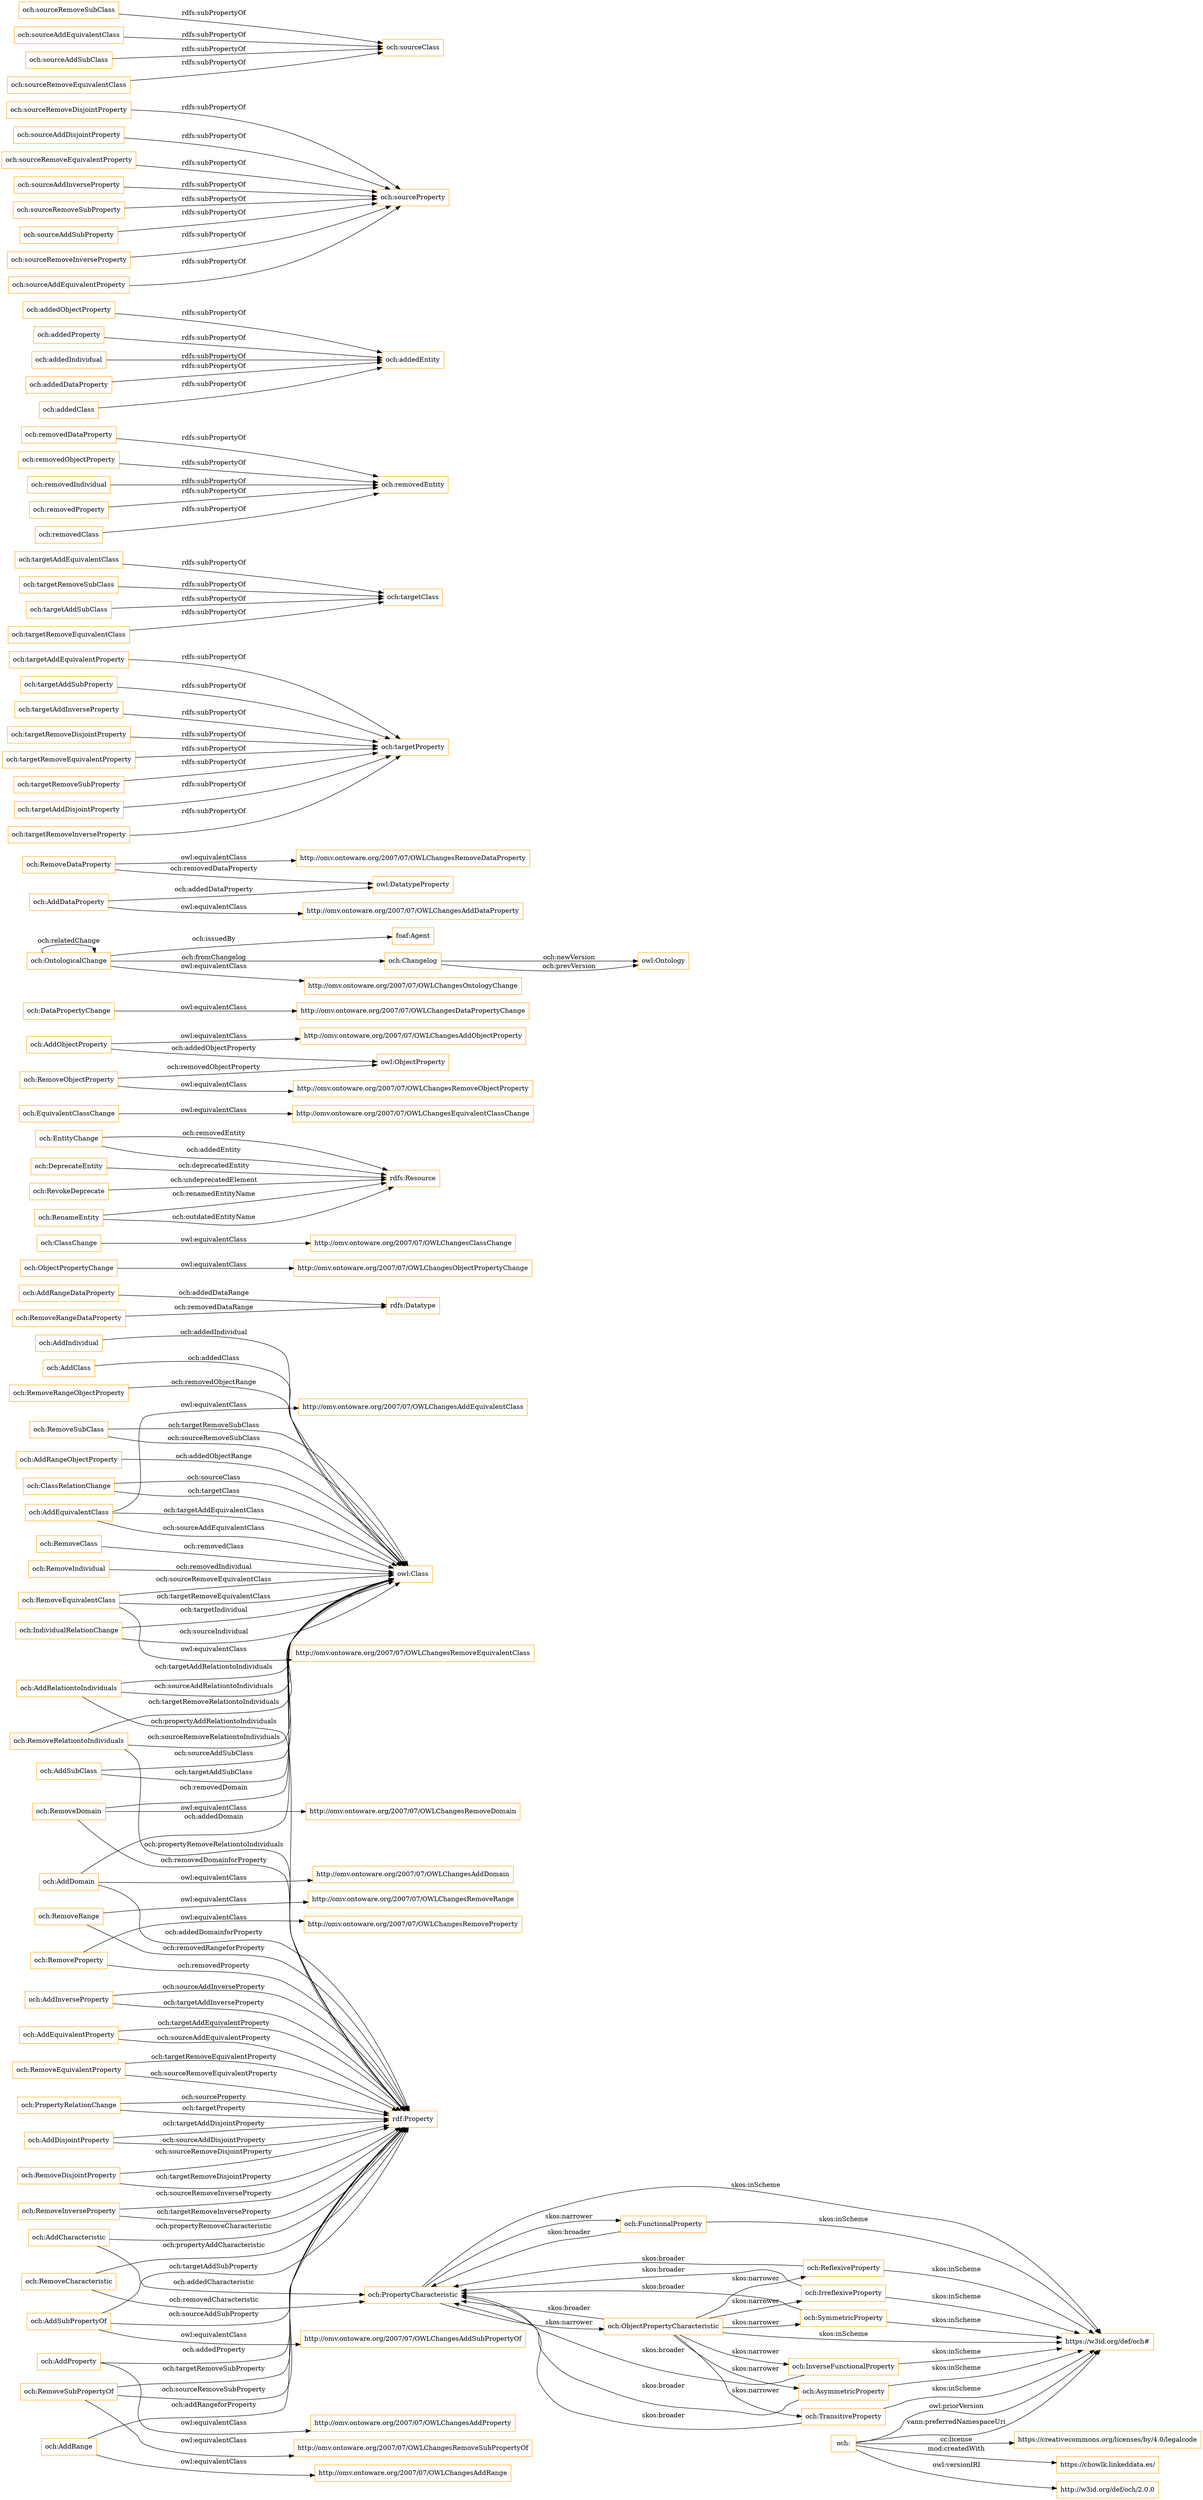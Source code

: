 digraph ar2dtool_diagram { 
rankdir=LR;
size="1501"
node [shape = rectangle, color="orange"]; "och:AddSubClass" "och:RemoveDomain" "och:AddRangeDataProperty" "och:ObjectPropertyChange" "och:AddSubPropertyOf" "och:RemoveEquivalentProperty" "rdfs:Datatype" "och:ClassChange" "och:EntityChange" "och:EquivalentClassChange" "och:AddIndividual" "och:AddClass" "och:AddObjectProperty" "och:RemoveRangeObjectProperty" "rdf:Property" "och:RemoveSubClass" "och:DataPropertyChange" "och:ClassRelationChange" "och:RemoveRange" "och:AddRangeObjectProperty" "och:RemoveObjectProperty" "owl:Ontology" "och:PropertyRelationChange" "och:DeprecateEntity" "och:RevokeDeprecate" "och:AddEquivalentClass" "och:OntologicalChange" "rdfs:Resource" "och:RemoveProperty" "owl:ObjectProperty" "foaf:Agent" "och:RemoveCharacteristic" "och:RemoveDataProperty" "och:AddDisjointProperty" "och:RemoveClass" "och:RemoveIndividual" "och:RemoveEquivalentClass" "och:IndividualRelationChange" "och:RemoveDisjointProperty" "och:Changelog" "owl:Class" "och:RemoveRangeDataProperty" "och:AddRange" "och:AddInverseProperty" "och:RenameEntity" "och:RemoveInverseProperty" "och:AddCharacteristic" "och:RemoveSubPropertyOf" "och:AddEquivalentProperty" "och:AddDomain" "och:AddDataProperty" "och:AddProperty" "och:AddRelationtoIndividuals" "owl:DatatypeProperty" ; /*classes style*/
	"och:targetAddEquivalentProperty" -> "och:targetProperty" [ label = "rdfs:subPropertyOf" ];
	"och:targetAddSubProperty" -> "och:targetProperty" [ label = "rdfs:subPropertyOf" ];
	"och:AddDomain" -> "http://omv.ontoware.org/2007/07/OWLChangesAddDomain" [ label = "owl:equivalentClass" ];
	"och:targetAddInverseProperty" -> "och:targetProperty" [ label = "rdfs:subPropertyOf" ];
	"och:targetRemoveDisjointProperty" -> "och:targetProperty" [ label = "rdfs:subPropertyOf" ];
	"och:targetRemoveEquivalentProperty" -> "och:targetProperty" [ label = "rdfs:subPropertyOf" ];
	"och:PropertyCharacteristic" -> "och:ObjectPropertyCharacteristic" [ label = "skos:narrower" ];
	"och:PropertyCharacteristic" -> "och:FunctionalProperty" [ label = "skos:narrower" ];
	"och:PropertyCharacteristic" -> "https://w3id.org/def/och#" [ label = "skos:inScheme" ];
	"och:targetAddEquivalentClass" -> "och:targetClass" [ label = "rdfs:subPropertyOf" ];
	"och:OntologicalChange" -> "http://omv.ontoware.org/2007/07/OWLChangesOntologyChange" [ label = "owl:equivalentClass" ];
	"och:removedDataProperty" -> "och:removedEntity" [ label = "rdfs:subPropertyOf" ];
	"och:addedObjectProperty" -> "och:addedEntity" [ label = "rdfs:subPropertyOf" ];
	"och:EquivalentClassChange" -> "http://omv.ontoware.org/2007/07/OWLChangesEquivalentClassChange" [ label = "owl:equivalentClass" ];
	"och:SymmetricProperty" -> "och:PropertyCharacteristic" [ label = "skos:broader" ];
	"och:SymmetricProperty" -> "https://w3id.org/def/och#" [ label = "skos:inScheme" ];
	"och:AddProperty" -> "http://omv.ontoware.org/2007/07/OWLChangesAddProperty" [ label = "owl:equivalentClass" ];
	"och:sourceRemoveDisjointProperty" -> "och:sourceProperty" [ label = "rdfs:subPropertyOf" ];
	"och:InverseFunctionalProperty" -> "och:PropertyCharacteristic" [ label = "skos:broader" ];
	"och:InverseFunctionalProperty" -> "https://w3id.org/def/och#" [ label = "skos:inScheme" ];
	"och:targetRemoveSubClass" -> "och:targetClass" [ label = "rdfs:subPropertyOf" ];
	"och:ClassChange" -> "http://omv.ontoware.org/2007/07/OWLChangesClassChange" [ label = "owl:equivalentClass" ];
	"och:sourceAddDisjointProperty" -> "och:sourceProperty" [ label = "rdfs:subPropertyOf" ];
	"och:addedProperty" -> "och:addedEntity" [ label = "rdfs:subPropertyOf" ];
	"och:addedIndividual" -> "och:addedEntity" [ label = "rdfs:subPropertyOf" ];
	"och:AddEquivalentClass" -> "http://omv.ontoware.org/2007/07/OWLChangesAddEquivalentClass" [ label = "owl:equivalentClass" ];
	"och:targetRemoveSubProperty" -> "och:targetProperty" [ label = "rdfs:subPropertyOf" ];
	"och:DataPropertyChange" -> "http://omv.ontoware.org/2007/07/OWLChangesDataPropertyChange" [ label = "owl:equivalentClass" ];
	"och:FunctionalProperty" -> "och:PropertyCharacteristic" [ label = "skos:broader" ];
	"och:FunctionalProperty" -> "https://w3id.org/def/och#" [ label = "skos:inScheme" ];
	"och:removedObjectProperty" -> "och:removedEntity" [ label = "rdfs:subPropertyOf" ];
	"och:sourceRemoveEquivalentProperty" -> "och:sourceProperty" [ label = "rdfs:subPropertyOf" ];
	"och:sourceAddInverseProperty" -> "och:sourceProperty" [ label = "rdfs:subPropertyOf" ];
	"och:sourceRemoveSubClass" -> "och:sourceClass" [ label = "rdfs:subPropertyOf" ];
	"och:" -> "https://creativecommons.org/licenses/by/4.0/legalcode" [ label = "cc:license" ];
	"och:" -> "https://chowlk.linkeddata.es/" [ label = "mod:createdWith" ];
	"och:" -> "https://w3id.org/def/och#" [ label = "vann:preferredNamespaceUri" ];
	"och:" -> "http://w3id.org/def/och/2.0.0" [ label = "owl:versionIRI" ];
	"och:" -> "https://w3id.org/def/och#" [ label = "owl:priorVersion" ];
	"och:sourceAddEquivalentClass" -> "och:sourceClass" [ label = "rdfs:subPropertyOf" ];
	"och:RemoveProperty" -> "http://omv.ontoware.org/2007/07/OWLChangesRemoveProperty" [ label = "owl:equivalentClass" ];
	"och:sourceRemoveSubProperty" -> "och:sourceProperty" [ label = "rdfs:subPropertyOf" ];
	"och:removedIndividual" -> "och:removedEntity" [ label = "rdfs:subPropertyOf" ];
	"och:AddSubPropertyOf" -> "http://omv.ontoware.org/2007/07/OWLChangesAddSubPropertyOf" [ label = "owl:equivalentClass" ];
	"och:addedDataProperty" -> "och:addedEntity" [ label = "rdfs:subPropertyOf" ];
	"och:ObjectPropertyCharacteristic" -> "och:AsymmetricProperty" [ label = "skos:narrower" ];
	"och:ObjectPropertyCharacteristic" -> "och:PropertyCharacteristic" [ label = "skos:broader" ];
	"och:ObjectPropertyCharacteristic" -> "och:TransitiveProperty" [ label = "skos:narrower" ];
	"och:ObjectPropertyCharacteristic" -> "https://w3id.org/def/och#" [ label = "skos:inScheme" ];
	"och:ObjectPropertyCharacteristic" -> "och:IrreflexiveProperty" [ label = "skos:narrower" ];
	"och:ObjectPropertyCharacteristic" -> "och:SymmetricProperty" [ label = "skos:narrower" ];
	"och:ObjectPropertyCharacteristic" -> "och:ReflexiveProperty" [ label = "skos:narrower" ];
	"och:ObjectPropertyCharacteristic" -> "och:InverseFunctionalProperty" [ label = "skos:narrower" ];
	"och:sourceAddSubProperty" -> "och:sourceProperty" [ label = "rdfs:subPropertyOf" ];
	"och:removedProperty" -> "och:removedEntity" [ label = "rdfs:subPropertyOf" ];
	"och:AsymmetricProperty" -> "och:PropertyCharacteristic" [ label = "skos:broader" ];
	"och:AsymmetricProperty" -> "https://w3id.org/def/och#" [ label = "skos:inScheme" ];
	"och:sourceAddSubClass" -> "och:sourceClass" [ label = "rdfs:subPropertyOf" ];
	"och:sourceRemoveInverseProperty" -> "och:sourceProperty" [ label = "rdfs:subPropertyOf" ];
	"och:AddObjectProperty" -> "http://omv.ontoware.org/2007/07/OWLChangesAddObjectProperty" [ label = "owl:equivalentClass" ];
	"och:RemoveDomain" -> "http://omv.ontoware.org/2007/07/OWLChangesRemoveDomain" [ label = "owl:equivalentClass" ];
	"och:RemoveObjectProperty" -> "http://omv.ontoware.org/2007/07/OWLChangesRemoveObjectProperty" [ label = "owl:equivalentClass" ];
	"och:targetAddDisjointProperty" -> "och:targetProperty" [ label = "rdfs:subPropertyOf" ];
	"och:addedClass" -> "och:addedEntity" [ label = "rdfs:subPropertyOf" ];
	"och:AddRange" -> "http://omv.ontoware.org/2007/07/OWLChangesAddRange" [ label = "owl:equivalentClass" ];
	"och:sourceAddEquivalentProperty" -> "och:sourceProperty" [ label = "rdfs:subPropertyOf" ];
	"och:TransitiveProperty" -> "och:PropertyCharacteristic" [ label = "skos:broader" ];
	"och:TransitiveProperty" -> "https://w3id.org/def/och#" [ label = "skos:inScheme" ];
	"och:ReflexiveProperty" -> "och:PropertyCharacteristic" [ label = "skos:broader" ];
	"och:ReflexiveProperty" -> "https://w3id.org/def/och#" [ label = "skos:inScheme" ];
	"och:IrreflexiveProperty" -> "och:PropertyCharacteristic" [ label = "skos:broader" ];
	"och:IrreflexiveProperty" -> "https://w3id.org/def/och#" [ label = "skos:inScheme" ];
	"och:RemoveRange" -> "http://omv.ontoware.org/2007/07/OWLChangesRemoveRange" [ label = "owl:equivalentClass" ];
	"och:RemoveSubPropertyOf" -> "http://omv.ontoware.org/2007/07/OWLChangesRemoveSubPropertyOf" [ label = "owl:equivalentClass" ];
	"och:removedClass" -> "och:removedEntity" [ label = "rdfs:subPropertyOf" ];
	"och:ObjectPropertyChange" -> "http://omv.ontoware.org/2007/07/OWLChangesObjectPropertyChange" [ label = "owl:equivalentClass" ];
	"och:AddDataProperty" -> "http://omv.ontoware.org/2007/07/OWLChangesAddDataProperty" [ label = "owl:equivalentClass" ];
	"och:RemoveEquivalentClass" -> "http://omv.ontoware.org/2007/07/OWLChangesRemoveEquivalentClass" [ label = "owl:equivalentClass" ];
	"och:targetAddSubClass" -> "och:targetClass" [ label = "rdfs:subPropertyOf" ];
	"och:sourceRemoveEquivalentClass" -> "och:sourceClass" [ label = "rdfs:subPropertyOf" ];
	"och:targetRemoveInverseProperty" -> "och:targetProperty" [ label = "rdfs:subPropertyOf" ];
	"och:RemoveDataProperty" -> "http://omv.ontoware.org/2007/07/OWLChangesRemoveDataProperty" [ label = "owl:equivalentClass" ];
	"och:targetRemoveEquivalentClass" -> "och:targetClass" [ label = "rdfs:subPropertyOf" ];
	"och:RemoveEquivalentClass" -> "owl:Class" [ label = "och:targetRemoveEquivalentClass" ];
	"och:AddSubPropertyOf" -> "rdf:Property" [ label = "och:targetAddSubProperty" ];
	"och:AddRangeDataProperty" -> "rdfs:Datatype" [ label = "och:addedDataRange" ];
	"och:AddEquivalentClass" -> "owl:Class" [ label = "och:targetAddEquivalentClass" ];
	"och:PropertyRelationChange" -> "rdf:Property" [ label = "och:sourceProperty" ];
	"och:EntityChange" -> "rdfs:Resource" [ label = "och:removedEntity" ];
	"och:RemoveIndividual" -> "owl:Class" [ label = "och:removedIndividual" ];
	"och:AddDisjointProperty" -> "rdf:Property" [ label = "och:targetAddDisjointProperty" ];
	"och:RemoveRange" -> "rdf:Property" [ label = "och:removedRangeforProperty" ];
	"och:RemoveSubPropertyOf" -> "rdf:Property" [ label = "och:targetRemoveSubProperty" ];
	"och:AddRangeObjectProperty" -> "owl:Class" [ label = "och:addedObjectRange" ];
	"och:AddRelationtoIndividuals" -> "owl:Class" [ label = "och:targetAddRelationtoIndividuals" ];
	"och:RemoveRelationtoIndividuals" -> "rdf:Property" [ label = "och:propertyRemoveRelationtoIndividuals" ];
	"och:RemoveRelationtoIndividuals" -> "owl:Class" [ label = "och:sourceRemoveRelationtoIndividuals" ];
	"och:RemoveCharacteristic" -> "och:PropertyCharacteristic" [ label = "och:removedCharacteristic" ];
	"och:AddInverseProperty" -> "rdf:Property" [ label = "och:sourceAddInverseProperty" ];
	"och:AddClass" -> "owl:Class" [ label = "och:addedClass" ];
	"och:AddCharacteristic" -> "rdf:Property" [ label = "och:propertyRemoveCharacteristic" ];
	"och:DeprecateEntity" -> "rdfs:Resource" [ label = "och:deprecatedEntity" ];
	"och:RemoveDisjointProperty" -> "rdf:Property" [ label = "och:targetRemoveDisjointProperty" ];
	"och:PropertyRelationChange" -> "rdf:Property" [ label = "och:targetProperty" ];
	"och:RemoveSubClass" -> "owl:Class" [ label = "och:sourceRemoveSubClass" ];
	"och:RemoveInverseProperty" -> "rdf:Property" [ label = "och:targetRemoveInverseProperty" ];
	"och:RemoveRangeObjectProperty" -> "owl:Class" [ label = "och:removedObjectRange" ];
	"och:AddSubClass" -> "owl:Class" [ label = "och:targetAddSubClass" ];
	"och:AddProperty" -> "rdf:Property" [ label = "och:addedProperty" ];
	"och:Changelog" -> "owl:Ontology" [ label = "och:newVersion" ];
	"och:AddDomain" -> "owl:Class" [ label = "och:addedDomain" ];
	"och:RemoveDomain" -> "rdf:Property" [ label = "och:removedDomainforProperty" ];
	"och:ClassRelationChange" -> "owl:Class" [ label = "och:targetClass" ];
	"och:RemoveObjectProperty" -> "owl:ObjectProperty" [ label = "och:removedObjectProperty" ];
	"och:AddEquivalentClass" -> "owl:Class" [ label = "och:sourceAddEquivalentClass" ];
	"och:RenameEntity" -> "rdfs:Resource" [ label = "och:renamedEntityName" ];
	"och:RemoveClass" -> "owl:Class" [ label = "och:removedClass" ];
	"och:AddIndividual" -> "owl:Class" [ label = "och:addedIndividual" ];
	"och:OntologicalChange" -> "foaf:Agent" [ label = "och:issuedBy" ];
	"och:AddEquivalentProperty" -> "rdf:Property" [ label = "och:targetAddEquivalentProperty" ];
	"och:AddDataProperty" -> "owl:DatatypeProperty" [ label = "och:addedDataProperty" ];
	"och:RemoveProperty" -> "rdf:Property" [ label = "och:removedProperty" ];
	"och:RemoveSubPropertyOf" -> "rdf:Property" [ label = "och:sourceRemoveSubProperty" ];
	"och:RemoveDataProperty" -> "owl:DatatypeProperty" [ label = "och:removedDataProperty" ];
	"och:RemoveEquivalentClass" -> "owl:Class" [ label = "och:sourceRemoveEquivalentClass" ];
	"och:OntologicalChange" -> "och:Changelog" [ label = "och:fromChangelog" ];
	"och:AddEquivalentProperty" -> "rdf:Property" [ label = "och:sourceAddEquivalentProperty" ];
	"och:AddDisjointProperty" -> "rdf:Property" [ label = "och:sourceAddDisjointProperty" ];
	"och:RemoveRelationtoIndividuals" -> "owl:Class" [ label = "och:targetRemoveRelationtoIndividuals" ];
	"och:RemoveRangeDataProperty" -> "rdfs:Datatype" [ label = "och:removedDataRange" ];
	"och:AddDomain" -> "rdf:Property" [ label = "och:addedDomainforProperty" ];
	"och:RevokeDeprecate" -> "rdfs:Resource" [ label = "och:undeprecatedElement" ];
	"och:RemoveEquivalentProperty" -> "rdf:Property" [ label = "och:targetRemoveEquivalentProperty" ];
	"och:AddObjectProperty" -> "owl:ObjectProperty" [ label = "och:addedObjectProperty" ];
	"och:RemoveSubClass" -> "owl:Class" [ label = "och:targetRemoveSubClass" ];
	"och:ClassRelationChange" -> "owl:Class" [ label = "och:sourceClass" ];
	"och:AddRelationtoIndividuals" -> "owl:Class" [ label = "och:sourceAddRelationtoIndividuals" ];
	"och:IndividualRelationChange" -> "owl:Class" [ label = "och:targetIndividual" ];
	"och:EntityChange" -> "rdfs:Resource" [ label = "och:addedEntity" ];
	"och:AddInverseProperty" -> "rdf:Property" [ label = "och:targetAddInverseProperty" ];
	"och:AddRelationtoIndividuals" -> "rdf:Property" [ label = "och:propertyAddRelationtoIndividuals" ];
	"och:RemoveInverseProperty" -> "rdf:Property" [ label = "och:sourceRemoveInverseProperty" ];
	"och:AddCharacteristic" -> "och:PropertyCharacteristic" [ label = "och:addedCharacteristic" ];
	"och:AddSubPropertyOf" -> "rdf:Property" [ label = "och:sourceAddSubProperty" ];
	"och:RemoveDomain" -> "owl:Class" [ label = "och:removedDomain" ];
	"och:AddRange" -> "rdf:Property" [ label = "och:addRangeforProperty" ];
	"och:IndividualRelationChange" -> "owl:Class" [ label = "och:sourceIndividual" ];
	"och:RemoveDisjointProperty" -> "rdf:Property" [ label = "och:sourceRemoveDisjointProperty" ];
	"och:OntologicalChange" -> "och:OntologicalChange" [ label = "och:relatedChange" ];
	"och:RemoveCharacteristic" -> "rdf:Property" [ label = "och:propertyAddCharacteristic" ];
	"och:Changelog" -> "owl:Ontology" [ label = "och:prevVersion" ];
	"och:RemoveEquivalentProperty" -> "rdf:Property" [ label = "och:sourceRemoveEquivalentProperty" ];
	"och:AddSubClass" -> "owl:Class" [ label = "och:sourceAddSubClass" ];
	"och:RenameEntity" -> "rdfs:Resource" [ label = "och:outdatedEntityName" ];

}
